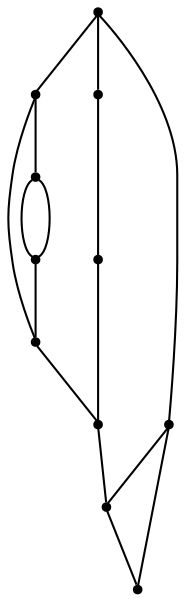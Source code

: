 graph {
  node [shape=point,comment="{\"directed\":false,\"doi\":\"10.1007/978-3-642-18469-7_9\",\"figure\":\"2 (2)\"}"]

  v0 [pos="1405.3597604257795,679.5769384946736"]
  v1 [pos="1371.9988959062086,746.254247938856"]
  v2 [pos="1305.2771668670664,646.2382837725823"]
  v3 [pos="1305.2771668670664,712.9155932167648"]
  v4 [pos="1305.2771668670666,762.9235752999017"]
  v5 [pos="1271.9163023474955,879.608866827221"]
  v6 [pos="1255.2358700877098,812.9315573830386"]
  v7 [pos="1205.1945733083535,812.9315573830385"]
  v8 [pos="1171.8337087887824,679.5769384946736"]
  v9 [pos="1138.4728442692112,779.5929026609473"]
  v10 [pos="1105.1119797496403,912.9475215493122"]

  v0 -- v2 [id="-1",pos="1405.3597604257795,679.5769384946736 1405.3597604257795,646.2382837725823 1405.3597604257795,646.2382837725823 1405.3597604257795,646.2382837725823 1305.2771668670664,646.2382837725823 1305.2771668670664,646.2382837725823 1305.2771668670664,646.2382837725823"]
  v10 -- v5 [id="-2",pos="1105.1119797496403,912.9475215493122 1271.9163023474955,912.9475215493122 1271.9163023474955,912.9475215493122 1271.9163023474955,912.9475215493122 1271.9163023474955,879.608866827221 1271.9163023474955,879.608866827221 1271.9163023474955,879.608866827221"]
  v9 -- v7 [id="-3",pos="1138.4728442692112,779.5929026609473 1138.4728442692112,812.9315573830386 1138.4728442692112,812.9315573830386 1138.4728442692112,812.9315573830386 1205.1945733083535,812.9315573830385 1205.1945733083535,812.9315573830385 1205.1945733083535,812.9315573830385"]
  v9 -- v8 [id="-4",pos="1138.4728442692112,779.5929026609473 1138.4728442692112,679.5769384946735 1138.4728442692112,679.5769384946735 1138.4728442692112,679.5769384946735 1171.8337087887824,679.5769384946736 1171.8337087887824,679.5769384946736 1171.8337087887824,679.5769384946736"]
  v8 -- v2 [id="-5",pos="1171.8337087887824,679.5769384946736 1171.8337087887824,646.2382837725823 1171.8337087887824,646.2382837725823 1171.8337087887824,646.2382837725823 1305.2771668670664,646.2382837725823 1305.2771668670664,646.2382837725823 1305.2771668670664,646.2382837725823"]
  v8 -- v0 [id="-6",pos="1171.8337087887824,679.5769384946736 1405.3597604257795,679.5769384946736 1405.3597604257795,679.5769384946736 1405.3597604257795,679.5769384946736"]
  v7 -- v6 [id="-7",pos="1205.1945733083535,812.9315573830385 1255.2358700877098,812.9315573830386 1255.2358700877098,812.9315573830386 1255.2358700877098,812.9315573830386"]
  v6 -- v4 [id="-8",pos="1255.2358700877098,812.9315573830386 1271.9163023474955,812.9315573830386 1271.9163023474955,812.9315573830386 1271.9163023474955,812.9315573830386 1305.2771668670664,812.9315573830386 1305.2771668670664,812.9315573830386 1305.2771668670664,812.9315573830386 1305.2771668670666,762.9235752999017 1305.2771668670666,762.9235752999017 1305.2771668670666,762.9235752999017"]
  v7 -- v3 [id="-9",pos="1205.1945733083535,812.9315573830385 1205.1945733083535,746.254247938856 1205.1945733083535,746.254247938856 1205.1945733083535,746.254247938856 1205.1945733083535,712.9155932167648 1205.1945733083535,712.9155932167648 1205.1945733083535,712.9155932167648 1305.2771668670664,712.9155932167648 1305.2771668670664,712.9155932167648 1305.2771668670664,712.9155932167648"]
  v5 -- v1 [id="-11",pos="1271.9163023474955,879.608866827221 1371.9988959062086,879.608866827221 1371.9988959062086,879.608866827221 1371.9988959062086,879.608866827221 1371.9988959062086,746.254247938856 1371.9988959062086,746.254247938856 1371.9988959062086,746.254247938856"]
  v9 -- v10 [id="-12",pos="1138.4728442692112,779.5929026609473 1105.1119797496403,779.5929026609473 1105.1119797496403,779.5929026609473 1105.1119797496403,779.5929026609473 1105.1119797496403,912.9475215493122 1105.1119797496403,912.9475215493122 1105.1119797496403,912.9475215493122"]
  v4 -- v3 [id="-13",pos="1305.2771668670666,762.9235752999017 1305.2771668670664,712.9155932167648 1305.2771668670664,712.9155932167648 1305.2771668670664,712.9155932167648"]
  v3 -- v1 [id="-14",pos="1305.2771668670664,712.9155932167648 1371.9988959062086,712.9155932167648 1371.9988959062086,712.9155932167648 1371.9988959062086,712.9155932167648 1371.9988959062086,746.254247938856 1371.9988959062086,746.254247938856 1371.9988959062086,746.254247938856"]
  v4 -- v6 [id="-15",pos="1305.2771668670666,762.9235752999017 1255.2358700877098,762.9235752999017 1255.2358700877098,762.9235752999017 1255.2358700877098,762.9235752999017 1255.2358700877098,812.9315573830386 1255.2358700877098,812.9315573830386 1255.2358700877098,812.9315573830386"]
  v1 -- v0 [id="-16",pos="1371.9988959062086,746.254247938856 1405.3597604257795,746.254247938856 1405.3597604257795,746.254247938856 1405.3597604257795,746.254247938856 1405.3597604257795,679.5769384946736 1405.3597604257795,679.5769384946736 1405.3597604257795,679.5769384946736"]
}